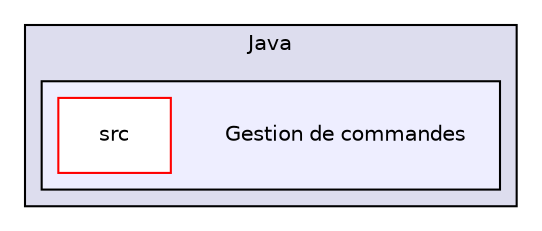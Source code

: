 digraph "C:/Users/Rouinsard/Java/Gestion de commandes" {
  compound=true
  node [ fontsize="10", fontname="Helvetica"];
  edge [ labelfontsize="10", labelfontname="Helvetica"];
  subgraph clusterdir_3b829bc5cd9d67d7d67f5945b202086a {
    graph [ bgcolor="#ddddee", pencolor="black", label="Java" fontname="Helvetica", fontsize="10", URL="dir_3b829bc5cd9d67d7d67f5945b202086a.html"]
  subgraph clusterdir_d58ebbea3761f6dd1a5cdb650738a5de {
    graph [ bgcolor="#eeeeff", pencolor="black", label="" URL="dir_d58ebbea3761f6dd1a5cdb650738a5de.html"];
    dir_d58ebbea3761f6dd1a5cdb650738a5de [shape=plaintext label="Gestion de commandes"];
    dir_b8cc8f20b92655ea88a8c8f64b705023 [shape=box label="src" color="red" fillcolor="white" style="filled" URL="dir_b8cc8f20b92655ea88a8c8f64b705023.html"];
  }
  }
}
